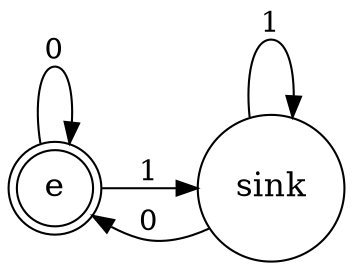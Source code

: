 digraph G {
    ranksep=0.5;
    nodesep=0.5;
    rankdir=LR;
    node [shape="circle", fontsize="16"];
    fontsize="10";
    compound=true;

    e [shape=doublecircle];

    sink -> sink [label="1"];
    e -> e [label="0"];
    e -> sink [label="1"];
    sink -> e [label="0"];
}
